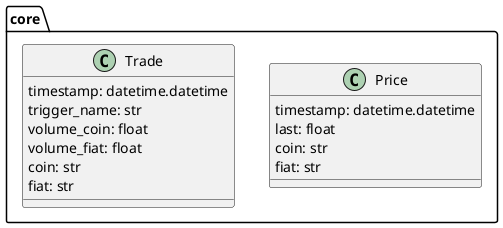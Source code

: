 @startuml

namespace core {

class Price {
    timestamp: datetime.datetime
    last: float
    coin: str
    fiat: str
}

class Trade {
    timestamp: datetime.datetime
    trigger_name: str
    volume_coin: float
    volume_fiat: float
    coin: str
    fiat: str
}

}

@enduml